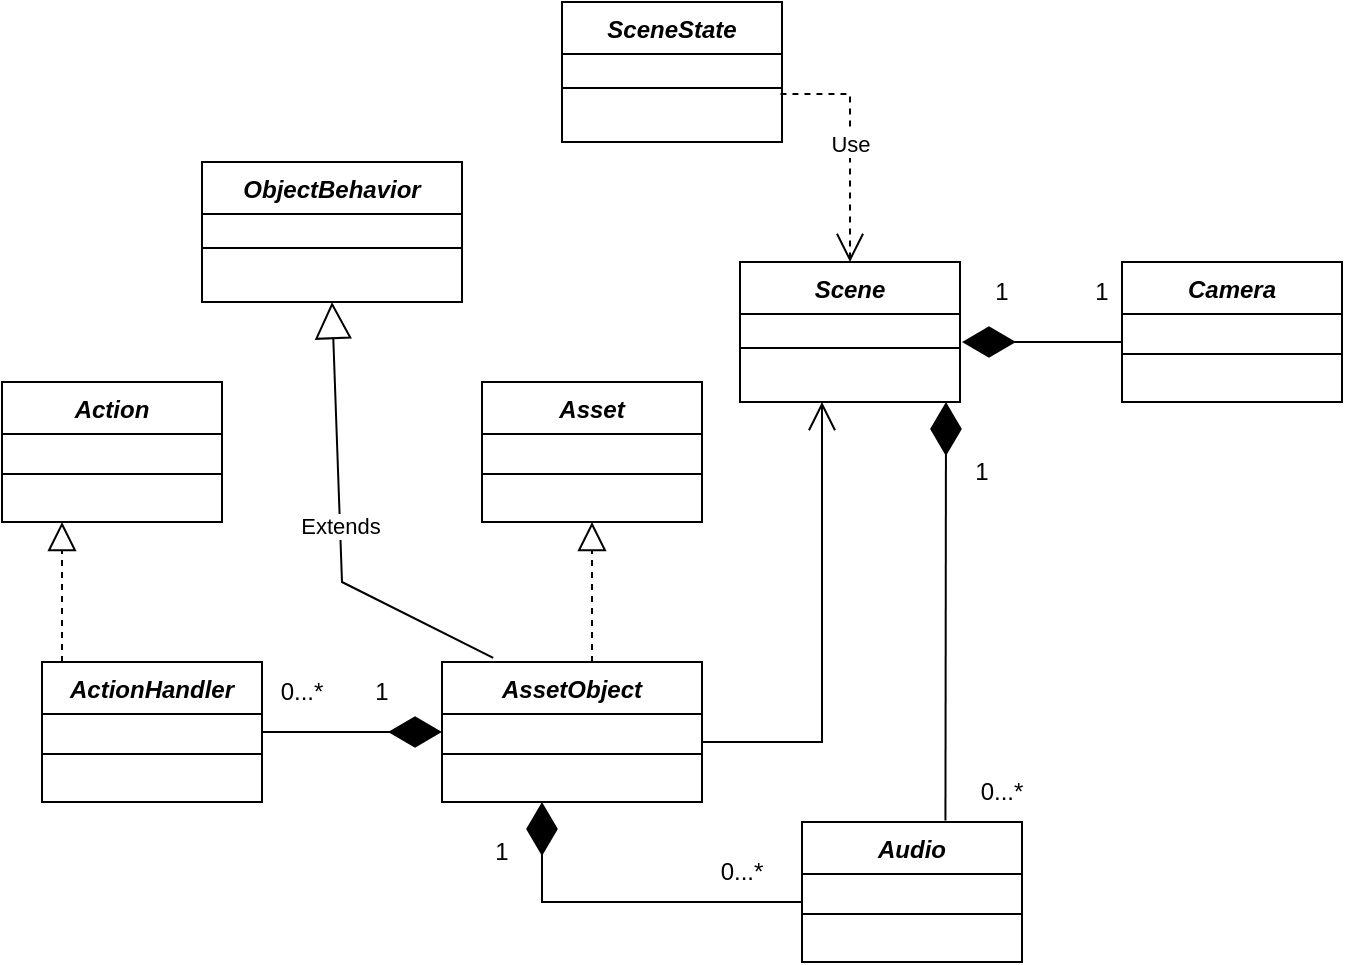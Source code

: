 <mxfile version="17.4.5" type="github">
  <diagram id="C5RBs43oDa-KdzZeNtuy" name="Page-1">
    <mxGraphModel dx="783" dy="527" grid="1" gridSize="10" guides="1" tooltips="1" connect="1" arrows="1" fold="1" page="1" pageScale="1" pageWidth="827" pageHeight="1169" math="0" shadow="0">
      <root>
        <mxCell id="WIyWlLk6GJQsqaUBKTNV-0" />
        <mxCell id="WIyWlLk6GJQsqaUBKTNV-1" parent="WIyWlLk6GJQsqaUBKTNV-0" />
        <mxCell id="zkfFHV4jXpPFQw0GAbJ--0" value="Scene" style="swimlane;fontStyle=3;align=center;verticalAlign=top;childLayout=stackLayout;horizontal=1;startSize=26;horizontalStack=0;resizeParent=1;resizeLast=0;collapsible=1;marginBottom=0;rounded=0;shadow=0;strokeWidth=1;" parent="WIyWlLk6GJQsqaUBKTNV-1" vertex="1">
          <mxGeometry x="519" y="160" width="110" height="70" as="geometry">
            <mxRectangle x="230" y="140" width="160" height="26" as="alternateBounds" />
          </mxGeometry>
        </mxCell>
        <mxCell id="zkfFHV4jXpPFQw0GAbJ--4" value="" style="line;html=1;strokeWidth=1;align=left;verticalAlign=middle;spacingTop=-1;spacingLeft=3;spacingRight=3;rotatable=0;labelPosition=right;points=[];portConstraint=eastwest;" parent="zkfFHV4jXpPFQw0GAbJ--0" vertex="1">
          <mxGeometry y="26" width="110" height="34" as="geometry" />
        </mxCell>
        <mxCell id="E-mT-LKmI_M9MyEz7AOM-1" value="Asset" style="swimlane;fontStyle=3;align=center;verticalAlign=top;childLayout=stackLayout;horizontal=1;startSize=26;horizontalStack=0;resizeParent=1;resizeLast=0;collapsible=1;marginBottom=0;rounded=0;shadow=0;strokeWidth=1;" vertex="1" parent="WIyWlLk6GJQsqaUBKTNV-1">
          <mxGeometry x="390" y="220" width="110" height="70" as="geometry">
            <mxRectangle x="230" y="140" width="160" height="26" as="alternateBounds" />
          </mxGeometry>
        </mxCell>
        <mxCell id="E-mT-LKmI_M9MyEz7AOM-2" value="" style="line;html=1;strokeWidth=1;align=left;verticalAlign=middle;spacingTop=-1;spacingLeft=3;spacingRight=3;rotatable=0;labelPosition=right;points=[];portConstraint=eastwest;" vertex="1" parent="E-mT-LKmI_M9MyEz7AOM-1">
          <mxGeometry y="26" width="110" height="40" as="geometry" />
        </mxCell>
        <mxCell id="E-mT-LKmI_M9MyEz7AOM-3" value="AssetObject" style="swimlane;fontStyle=3;align=center;verticalAlign=top;childLayout=stackLayout;horizontal=1;startSize=26;horizontalStack=0;resizeParent=1;resizeLast=0;collapsible=1;marginBottom=0;rounded=0;shadow=0;strokeWidth=1;" vertex="1" parent="WIyWlLk6GJQsqaUBKTNV-1">
          <mxGeometry x="370" y="360" width="130" height="70" as="geometry">
            <mxRectangle x="230" y="140" width="160" height="26" as="alternateBounds" />
          </mxGeometry>
        </mxCell>
        <mxCell id="E-mT-LKmI_M9MyEz7AOM-4" value="" style="line;html=1;strokeWidth=1;align=left;verticalAlign=middle;spacingTop=-1;spacingLeft=3;spacingRight=3;rotatable=0;labelPosition=right;points=[];portConstraint=eastwest;" vertex="1" parent="E-mT-LKmI_M9MyEz7AOM-3">
          <mxGeometry y="26" width="130" height="40" as="geometry" />
        </mxCell>
        <mxCell id="E-mT-LKmI_M9MyEz7AOM-8" value="" style="endArrow=block;dashed=1;endFill=0;endSize=12;html=1;rounded=0;entryX=0.5;entryY=1;entryDx=0;entryDy=0;" edge="1" parent="WIyWlLk6GJQsqaUBKTNV-1" target="E-mT-LKmI_M9MyEz7AOM-1">
          <mxGeometry width="160" relative="1" as="geometry">
            <mxPoint x="445" y="360" as="sourcePoint" />
            <mxPoint x="740" y="260" as="targetPoint" />
          </mxGeometry>
        </mxCell>
        <mxCell id="E-mT-LKmI_M9MyEz7AOM-14" value="1" style="text;html=1;strokeColor=none;fillColor=none;align=center;verticalAlign=middle;whiteSpace=wrap;rounded=0;" vertex="1" parent="WIyWlLk6GJQsqaUBKTNV-1">
          <mxGeometry x="370" y="440" width="60" height="30" as="geometry" />
        </mxCell>
        <mxCell id="E-mT-LKmI_M9MyEz7AOM-16" value="Audio" style="swimlane;fontStyle=3;align=center;verticalAlign=top;childLayout=stackLayout;horizontal=1;startSize=26;horizontalStack=0;resizeParent=1;resizeLast=0;collapsible=1;marginBottom=0;rounded=0;shadow=0;strokeWidth=1;" vertex="1" parent="WIyWlLk6GJQsqaUBKTNV-1">
          <mxGeometry x="550" y="440" width="110" height="70" as="geometry">
            <mxRectangle x="230" y="140" width="160" height="26" as="alternateBounds" />
          </mxGeometry>
        </mxCell>
        <mxCell id="E-mT-LKmI_M9MyEz7AOM-17" value="" style="line;html=1;strokeWidth=1;align=left;verticalAlign=middle;spacingTop=-1;spacingLeft=3;spacingRight=3;rotatable=0;labelPosition=right;points=[];portConstraint=eastwest;" vertex="1" parent="E-mT-LKmI_M9MyEz7AOM-16">
          <mxGeometry y="26" width="110" height="40" as="geometry" />
        </mxCell>
        <mxCell id="E-mT-LKmI_M9MyEz7AOM-22" value="" style="endArrow=diamondThin;endFill=1;endSize=24;html=1;rounded=0;" edge="1" parent="WIyWlLk6GJQsqaUBKTNV-1">
          <mxGeometry width="160" relative="1" as="geometry">
            <mxPoint x="550" y="480" as="sourcePoint" />
            <mxPoint x="420" y="430" as="targetPoint" />
            <Array as="points">
              <mxPoint x="420" y="480" />
            </Array>
          </mxGeometry>
        </mxCell>
        <mxCell id="E-mT-LKmI_M9MyEz7AOM-24" value="0...*" style="text;html=1;strokeColor=none;fillColor=none;align=center;verticalAlign=middle;whiteSpace=wrap;rounded=0;" vertex="1" parent="WIyWlLk6GJQsqaUBKTNV-1">
          <mxGeometry x="490" y="450" width="60" height="30" as="geometry" />
        </mxCell>
        <mxCell id="E-mT-LKmI_M9MyEz7AOM-25" value="" style="endArrow=diamondThin;endFill=1;endSize=24;html=1;rounded=0;exitX=0.652;exitY=-0.01;exitDx=0;exitDy=0;exitPerimeter=0;" edge="1" parent="WIyWlLk6GJQsqaUBKTNV-1" source="E-mT-LKmI_M9MyEz7AOM-16">
          <mxGeometry width="160" relative="1" as="geometry">
            <mxPoint x="580" y="260" as="sourcePoint" />
            <mxPoint x="622" y="230" as="targetPoint" />
          </mxGeometry>
        </mxCell>
        <mxCell id="E-mT-LKmI_M9MyEz7AOM-26" value="0...*" style="text;html=1;strokeColor=none;fillColor=none;align=center;verticalAlign=middle;whiteSpace=wrap;rounded=0;" vertex="1" parent="WIyWlLk6GJQsqaUBKTNV-1">
          <mxGeometry x="620" y="410" width="60" height="30" as="geometry" />
        </mxCell>
        <mxCell id="E-mT-LKmI_M9MyEz7AOM-27" value="1" style="text;html=1;strokeColor=none;fillColor=none;align=center;verticalAlign=middle;whiteSpace=wrap;rounded=0;" vertex="1" parent="WIyWlLk6GJQsqaUBKTNV-1">
          <mxGeometry x="610" y="250" width="60" height="30" as="geometry" />
        </mxCell>
        <mxCell id="E-mT-LKmI_M9MyEz7AOM-31" value="ActionHandler" style="swimlane;fontStyle=3;align=center;verticalAlign=top;childLayout=stackLayout;horizontal=1;startSize=26;horizontalStack=0;resizeParent=1;resizeLast=0;collapsible=1;marginBottom=0;rounded=0;shadow=0;strokeWidth=1;" vertex="1" parent="WIyWlLk6GJQsqaUBKTNV-1">
          <mxGeometry x="170" y="360" width="110" height="70" as="geometry">
            <mxRectangle x="230" y="140" width="160" height="26" as="alternateBounds" />
          </mxGeometry>
        </mxCell>
        <mxCell id="E-mT-LKmI_M9MyEz7AOM-32" value="" style="line;html=1;strokeWidth=1;align=left;verticalAlign=middle;spacingTop=-1;spacingLeft=3;spacingRight=3;rotatable=0;labelPosition=right;points=[];portConstraint=eastwest;" vertex="1" parent="E-mT-LKmI_M9MyEz7AOM-31">
          <mxGeometry y="26" width="110" height="40" as="geometry" />
        </mxCell>
        <mxCell id="E-mT-LKmI_M9MyEz7AOM-35" value="" style="endArrow=diamondThin;endFill=1;endSize=24;html=1;rounded=0;exitX=1;exitY=0.5;exitDx=0;exitDy=0;entryX=0;entryY=0.5;entryDx=0;entryDy=0;" edge="1" parent="WIyWlLk6GJQsqaUBKTNV-1" source="E-mT-LKmI_M9MyEz7AOM-31" target="E-mT-LKmI_M9MyEz7AOM-3">
          <mxGeometry width="160" relative="1" as="geometry">
            <mxPoint x="390" y="350" as="sourcePoint" />
            <mxPoint x="550" y="350" as="targetPoint" />
          </mxGeometry>
        </mxCell>
        <mxCell id="E-mT-LKmI_M9MyEz7AOM-36" value="0...*" style="text;html=1;strokeColor=none;fillColor=none;align=center;verticalAlign=middle;whiteSpace=wrap;rounded=0;" vertex="1" parent="WIyWlLk6GJQsqaUBKTNV-1">
          <mxGeometry x="270" y="360" width="60" height="30" as="geometry" />
        </mxCell>
        <mxCell id="E-mT-LKmI_M9MyEz7AOM-37" value="1" style="text;html=1;strokeColor=none;fillColor=none;align=center;verticalAlign=middle;whiteSpace=wrap;rounded=0;" vertex="1" parent="WIyWlLk6GJQsqaUBKTNV-1">
          <mxGeometry x="310" y="360" width="60" height="30" as="geometry" />
        </mxCell>
        <mxCell id="E-mT-LKmI_M9MyEz7AOM-38" value="Camera" style="swimlane;fontStyle=3;align=center;verticalAlign=top;childLayout=stackLayout;horizontal=1;startSize=26;horizontalStack=0;resizeParent=1;resizeLast=0;collapsible=1;marginBottom=0;rounded=0;shadow=0;strokeWidth=1;" vertex="1" parent="WIyWlLk6GJQsqaUBKTNV-1">
          <mxGeometry x="710" y="160" width="110" height="70" as="geometry">
            <mxRectangle x="230" y="140" width="160" height="26" as="alternateBounds" />
          </mxGeometry>
        </mxCell>
        <mxCell id="E-mT-LKmI_M9MyEz7AOM-39" value="" style="line;html=1;strokeWidth=1;align=left;verticalAlign=middle;spacingTop=-1;spacingLeft=3;spacingRight=3;rotatable=0;labelPosition=right;points=[];portConstraint=eastwest;" vertex="1" parent="E-mT-LKmI_M9MyEz7AOM-38">
          <mxGeometry y="26" width="110" height="40" as="geometry" />
        </mxCell>
        <mxCell id="E-mT-LKmI_M9MyEz7AOM-40" value="Action" style="swimlane;fontStyle=3;align=center;verticalAlign=top;childLayout=stackLayout;horizontal=1;startSize=26;horizontalStack=0;resizeParent=1;resizeLast=0;collapsible=1;marginBottom=0;rounded=0;shadow=0;strokeWidth=1;" vertex="1" parent="WIyWlLk6GJQsqaUBKTNV-1">
          <mxGeometry x="150" y="220" width="110" height="70" as="geometry">
            <mxRectangle x="230" y="140" width="160" height="26" as="alternateBounds" />
          </mxGeometry>
        </mxCell>
        <mxCell id="E-mT-LKmI_M9MyEz7AOM-41" value="" style="line;html=1;strokeWidth=1;align=left;verticalAlign=middle;spacingTop=-1;spacingLeft=3;spacingRight=3;rotatable=0;labelPosition=right;points=[];portConstraint=eastwest;" vertex="1" parent="E-mT-LKmI_M9MyEz7AOM-40">
          <mxGeometry y="26" width="110" height="40" as="geometry" />
        </mxCell>
        <mxCell id="E-mT-LKmI_M9MyEz7AOM-42" value="" style="endArrow=block;dashed=1;endFill=0;endSize=12;html=1;rounded=0;exitX=0.5;exitY=0;exitDx=0;exitDy=0;entryX=0.5;entryY=1;entryDx=0;entryDy=0;" edge="1" parent="WIyWlLk6GJQsqaUBKTNV-1">
          <mxGeometry width="160" relative="1" as="geometry">
            <mxPoint x="180" y="360" as="sourcePoint" />
            <mxPoint x="180" y="290" as="targetPoint" />
          </mxGeometry>
        </mxCell>
        <mxCell id="E-mT-LKmI_M9MyEz7AOM-50" value="" style="endArrow=diamondThin;endFill=1;endSize=24;html=1;rounded=0;" edge="1" parent="WIyWlLk6GJQsqaUBKTNV-1">
          <mxGeometry width="160" relative="1" as="geometry">
            <mxPoint x="710" y="200" as="sourcePoint" />
            <mxPoint x="630" y="200" as="targetPoint" />
          </mxGeometry>
        </mxCell>
        <mxCell id="E-mT-LKmI_M9MyEz7AOM-51" value="1" style="text;html=1;strokeColor=none;fillColor=none;align=center;verticalAlign=middle;whiteSpace=wrap;rounded=0;" vertex="1" parent="WIyWlLk6GJQsqaUBKTNV-1">
          <mxGeometry x="670" y="160" width="60" height="30" as="geometry" />
        </mxCell>
        <mxCell id="E-mT-LKmI_M9MyEz7AOM-52" value="1" style="text;html=1;strokeColor=none;fillColor=none;align=center;verticalAlign=middle;whiteSpace=wrap;rounded=0;" vertex="1" parent="WIyWlLk6GJQsqaUBKTNV-1">
          <mxGeometry x="620" y="160" width="60" height="30" as="geometry" />
        </mxCell>
        <mxCell id="E-mT-LKmI_M9MyEz7AOM-63" value="ObjectBehavior" style="swimlane;fontStyle=3;align=center;verticalAlign=top;childLayout=stackLayout;horizontal=1;startSize=26;horizontalStack=0;resizeParent=1;resizeLast=0;collapsible=1;marginBottom=0;rounded=0;shadow=0;strokeWidth=1;" vertex="1" parent="WIyWlLk6GJQsqaUBKTNV-1">
          <mxGeometry x="250" y="110" width="130" height="70" as="geometry">
            <mxRectangle x="230" y="140" width="160" height="26" as="alternateBounds" />
          </mxGeometry>
        </mxCell>
        <mxCell id="E-mT-LKmI_M9MyEz7AOM-64" value="" style="line;html=1;strokeWidth=1;align=left;verticalAlign=middle;spacingTop=-1;spacingLeft=3;spacingRight=3;rotatable=0;labelPosition=right;points=[];portConstraint=eastwest;" vertex="1" parent="E-mT-LKmI_M9MyEz7AOM-63">
          <mxGeometry y="26" width="130" height="34" as="geometry" />
        </mxCell>
        <mxCell id="E-mT-LKmI_M9MyEz7AOM-70" value="Extends" style="endArrow=block;endSize=16;endFill=0;html=1;rounded=0;exitX=0.197;exitY=-0.029;exitDx=0;exitDy=0;entryX=0.5;entryY=1;entryDx=0;entryDy=0;exitPerimeter=0;" edge="1" parent="WIyWlLk6GJQsqaUBKTNV-1" source="E-mT-LKmI_M9MyEz7AOM-3" target="E-mT-LKmI_M9MyEz7AOM-63">
          <mxGeometry width="160" relative="1" as="geometry">
            <mxPoint x="360" y="270" as="sourcePoint" />
            <mxPoint x="360" y="160" as="targetPoint" />
            <Array as="points">
              <mxPoint x="320" y="320" />
            </Array>
          </mxGeometry>
        </mxCell>
        <mxCell id="E-mT-LKmI_M9MyEz7AOM-72" value="SceneState" style="swimlane;fontStyle=3;align=center;verticalAlign=top;childLayout=stackLayout;horizontal=1;startSize=26;horizontalStack=0;resizeParent=1;resizeLast=0;collapsible=1;marginBottom=0;rounded=0;shadow=0;strokeWidth=1;" vertex="1" parent="WIyWlLk6GJQsqaUBKTNV-1">
          <mxGeometry x="430" y="30" width="110" height="70" as="geometry">
            <mxRectangle x="230" y="140" width="160" height="26" as="alternateBounds" />
          </mxGeometry>
        </mxCell>
        <mxCell id="E-mT-LKmI_M9MyEz7AOM-73" value="" style="line;html=1;strokeWidth=1;align=left;verticalAlign=middle;spacingTop=-1;spacingLeft=3;spacingRight=3;rotatable=0;labelPosition=right;points=[];portConstraint=eastwest;" vertex="1" parent="E-mT-LKmI_M9MyEz7AOM-72">
          <mxGeometry y="26" width="110" height="34" as="geometry" />
        </mxCell>
        <mxCell id="E-mT-LKmI_M9MyEz7AOM-74" value="" style="endArrow=open;endFill=1;endSize=12;html=1;rounded=0;" edge="1" parent="WIyWlLk6GJQsqaUBKTNV-1">
          <mxGeometry width="160" relative="1" as="geometry">
            <mxPoint x="500" y="400" as="sourcePoint" />
            <mxPoint x="560" y="230" as="targetPoint" />
            <Array as="points">
              <mxPoint x="560" y="400" />
            </Array>
          </mxGeometry>
        </mxCell>
        <mxCell id="E-mT-LKmI_M9MyEz7AOM-77" value="Use" style="endArrow=open;endSize=12;dashed=1;html=1;rounded=0;exitX=0.993;exitY=0.587;exitDx=0;exitDy=0;exitPerimeter=0;entryX=0.5;entryY=0;entryDx=0;entryDy=0;" edge="1" parent="WIyWlLk6GJQsqaUBKTNV-1" source="E-mT-LKmI_M9MyEz7AOM-73" target="zkfFHV4jXpPFQw0GAbJ--0">
          <mxGeometry width="160" relative="1" as="geometry">
            <mxPoint x="370" y="270" as="sourcePoint" />
            <mxPoint x="530" y="270" as="targetPoint" />
            <Array as="points">
              <mxPoint x="574" y="76" />
            </Array>
          </mxGeometry>
        </mxCell>
      </root>
    </mxGraphModel>
  </diagram>
</mxfile>
